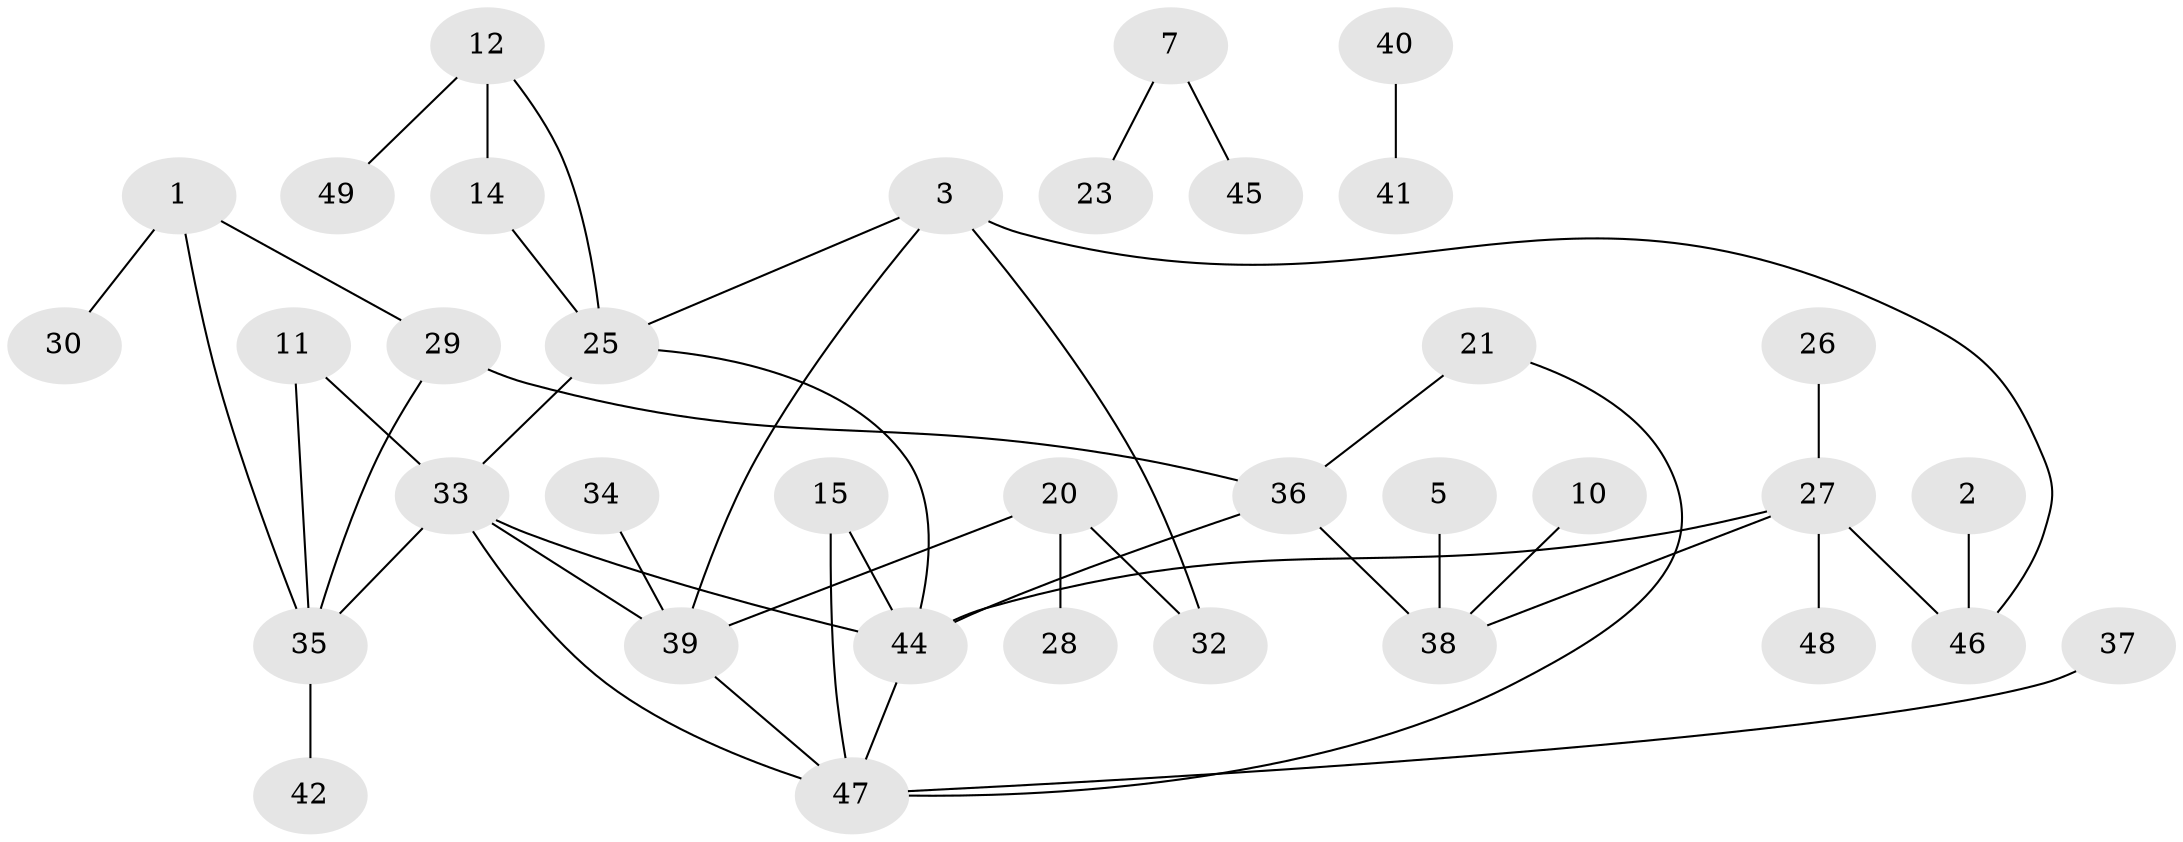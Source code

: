 // original degree distribution, {2: 0.20987654320987653, 5: 0.08641975308641975, 3: 0.16049382716049382, 1: 0.2716049382716049, 4: 0.1111111111111111, 0: 0.14814814814814814, 6: 0.012345679012345678}
// Generated by graph-tools (version 1.1) at 2025/35/03/04/25 23:35:48]
// undirected, 36 vertices, 46 edges
graph export_dot {
  node [color=gray90,style=filled];
  1;
  2;
  3;
  5;
  7;
  10;
  11;
  12;
  14;
  15;
  20;
  21;
  23;
  25;
  26;
  27;
  28;
  29;
  30;
  32;
  33;
  34;
  35;
  36;
  37;
  38;
  39;
  40;
  41;
  42;
  44;
  45;
  46;
  47;
  48;
  49;
  1 -- 29 [weight=1.0];
  1 -- 30 [weight=1.0];
  1 -- 35 [weight=1.0];
  2 -- 46 [weight=1.0];
  3 -- 25 [weight=1.0];
  3 -- 32 [weight=1.0];
  3 -- 39 [weight=1.0];
  3 -- 46 [weight=1.0];
  5 -- 38 [weight=1.0];
  7 -- 23 [weight=1.0];
  7 -- 45 [weight=1.0];
  10 -- 38 [weight=1.0];
  11 -- 33 [weight=1.0];
  11 -- 35 [weight=1.0];
  12 -- 14 [weight=1.0];
  12 -- 25 [weight=1.0];
  12 -- 49 [weight=1.0];
  14 -- 25 [weight=1.0];
  15 -- 44 [weight=2.0];
  15 -- 47 [weight=1.0];
  20 -- 28 [weight=1.0];
  20 -- 32 [weight=1.0];
  20 -- 39 [weight=2.0];
  21 -- 36 [weight=1.0];
  21 -- 47 [weight=1.0];
  25 -- 33 [weight=1.0];
  25 -- 44 [weight=1.0];
  26 -- 27 [weight=1.0];
  27 -- 38 [weight=1.0];
  27 -- 44 [weight=2.0];
  27 -- 46 [weight=1.0];
  27 -- 48 [weight=1.0];
  29 -- 35 [weight=1.0];
  29 -- 36 [weight=1.0];
  33 -- 35 [weight=1.0];
  33 -- 39 [weight=2.0];
  33 -- 44 [weight=2.0];
  33 -- 47 [weight=1.0];
  34 -- 39 [weight=1.0];
  35 -- 42 [weight=1.0];
  36 -- 38 [weight=2.0];
  36 -- 44 [weight=1.0];
  37 -- 47 [weight=1.0];
  39 -- 47 [weight=1.0];
  40 -- 41 [weight=1.0];
  44 -- 47 [weight=1.0];
}
